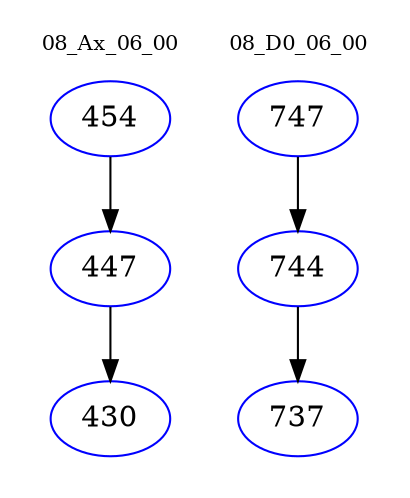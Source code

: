 digraph{
subgraph cluster_0 {
color = white
label = "08_Ax_06_00";
fontsize=10;
T0_454 [label="454", color="blue"]
T0_454 -> T0_447 [color="black"]
T0_447 [label="447", color="blue"]
T0_447 -> T0_430 [color="black"]
T0_430 [label="430", color="blue"]
}
subgraph cluster_1 {
color = white
label = "08_D0_06_00";
fontsize=10;
T1_747 [label="747", color="blue"]
T1_747 -> T1_744 [color="black"]
T1_744 [label="744", color="blue"]
T1_744 -> T1_737 [color="black"]
T1_737 [label="737", color="blue"]
}
}
